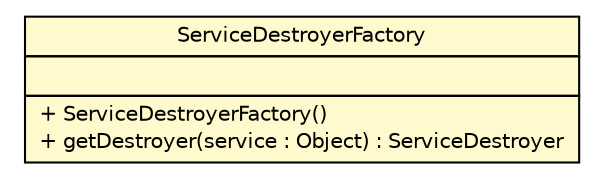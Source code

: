 #!/usr/local/bin/dot
#
# Class diagram 
# Generated by UMLGraph version R5_6 (http://www.umlgraph.org/)
#

digraph G {
	edge [fontname="Helvetica",fontsize=10,labelfontname="Helvetica",labelfontsize=10];
	node [fontname="Helvetica",fontsize=10,shape=plaintext];
	nodesep=0.25;
	ranksep=0.5;
	// sorcer.boot.destroy.ServiceDestroyerFactory
	c472893 [label=<<table title="sorcer.boot.destroy.ServiceDestroyerFactory" border="0" cellborder="1" cellspacing="0" cellpadding="2" port="p" bgcolor="lemonChiffon" href="./ServiceDestroyerFactory.html">
		<tr><td><table border="0" cellspacing="0" cellpadding="1">
<tr><td align="center" balign="center"> ServiceDestroyerFactory </td></tr>
		</table></td></tr>
		<tr><td><table border="0" cellspacing="0" cellpadding="1">
<tr><td align="left" balign="left">  </td></tr>
		</table></td></tr>
		<tr><td><table border="0" cellspacing="0" cellpadding="1">
<tr><td align="left" balign="left"> + ServiceDestroyerFactory() </td></tr>
<tr><td align="left" balign="left"> + getDestroyer(service : Object) : ServiceDestroyer </td></tr>
		</table></td></tr>
		</table>>, URL="./ServiceDestroyerFactory.html", fontname="Helvetica", fontcolor="black", fontsize=10.0];
}


